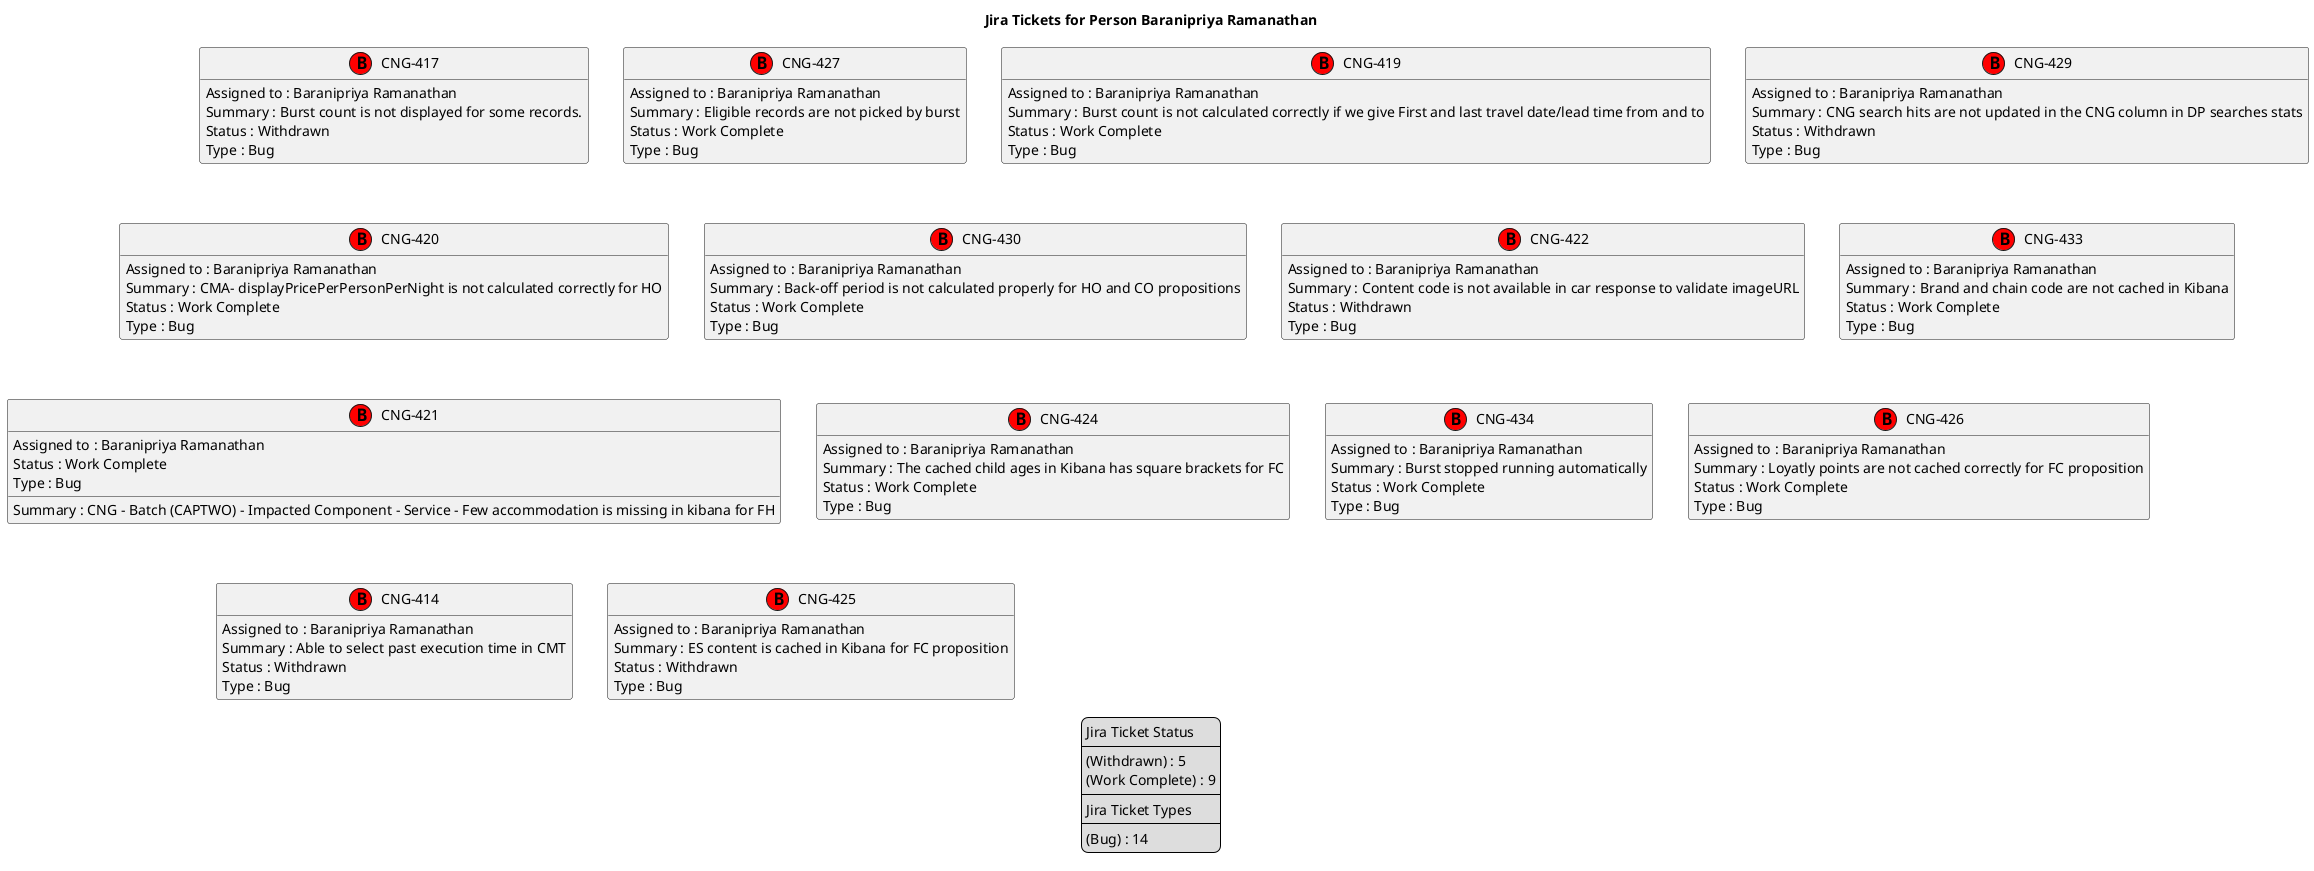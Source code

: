@startuml
'https://plantuml.com/class-diagram

' GENERATE CLASS DIAGRAM ===========
' Generated at    : Fri May 03 10:09:58 CEST 2024

title Jira Tickets for Person Baranipriya Ramanathan
hide empty members

legend
Jira Ticket Status
----
(Withdrawn) : 5
(Work Complete) : 9
----
Jira Ticket Types
----
(Bug) : 14
end legend


' Tickets =======
class "CNG-417" << (B,red) >> {
  Assigned to : Baranipriya Ramanathan
  Summary : Burst count is not displayed for some records.
  Status : Withdrawn
  Type : Bug
}

class "CNG-427" << (B,red) >> {
  Assigned to : Baranipriya Ramanathan
  Summary : Eligible records are not picked by burst
  Status : Work Complete
  Type : Bug
}

class "CNG-419" << (B,red) >> {
  Assigned to : Baranipriya Ramanathan
  Summary : Burst count is not calculated correctly if we give First and last travel date/lead time from and to
  Status : Work Complete
  Type : Bug
}

class "CNG-429" << (B,red) >> {
  Assigned to : Baranipriya Ramanathan
  Summary : CNG search hits are not updated in the CNG column in DP searches stats
  Status : Withdrawn
  Type : Bug
}

class "CNG-420" << (B,red) >> {
  Assigned to : Baranipriya Ramanathan
  Summary : CMA- displayPricePerPersonPerNight is not calculated correctly for HO
  Status : Work Complete
  Type : Bug
}

class "CNG-430" << (B,red) >> {
  Assigned to : Baranipriya Ramanathan
  Summary : Back-off period is not calculated properly for HO and CO propositions
  Status : Work Complete
  Type : Bug
}

class "CNG-422" << (B,red) >> {
  Assigned to : Baranipriya Ramanathan
  Summary : Content code is not available in car response to validate imageURL
  Status : Withdrawn
  Type : Bug
}

class "CNG-433" << (B,red) >> {
  Assigned to : Baranipriya Ramanathan
  Summary : Brand and chain code are not cached in Kibana
  Status : Work Complete
  Type : Bug
}

class "CNG-421" << (B,red) >> {
  Assigned to : Baranipriya Ramanathan
  Summary : CNG - Batch (CAPTWO) - Impacted Component - Service - Few accommodation is missing in kibana for FH
  Status : Work Complete
  Type : Bug
}

class "CNG-424" << (B,red) >> {
  Assigned to : Baranipriya Ramanathan
  Summary : The cached child ages in Kibana has square brackets for FC
  Status : Work Complete
  Type : Bug
}

class "CNG-434" << (B,red) >> {
  Assigned to : Baranipriya Ramanathan
  Summary : Burst stopped running automatically
  Status : Work Complete
  Type : Bug
}

class "CNG-426" << (B,red) >> {
  Assigned to : Baranipriya Ramanathan
  Summary : Loyatly points are not cached correctly for FC proposition
  Status : Work Complete
  Type : Bug
}

class "CNG-414" << (B,red) >> {
  Assigned to : Baranipriya Ramanathan
  Summary : Able to select past execution time in CMT
  Status : Withdrawn
  Type : Bug
}

class "CNG-425" << (B,red) >> {
  Assigned to : Baranipriya Ramanathan
  Summary : ES content is cached in Kibana for FC proposition
  Status : Withdrawn
  Type : Bug
}



' Links =======


@enduml
